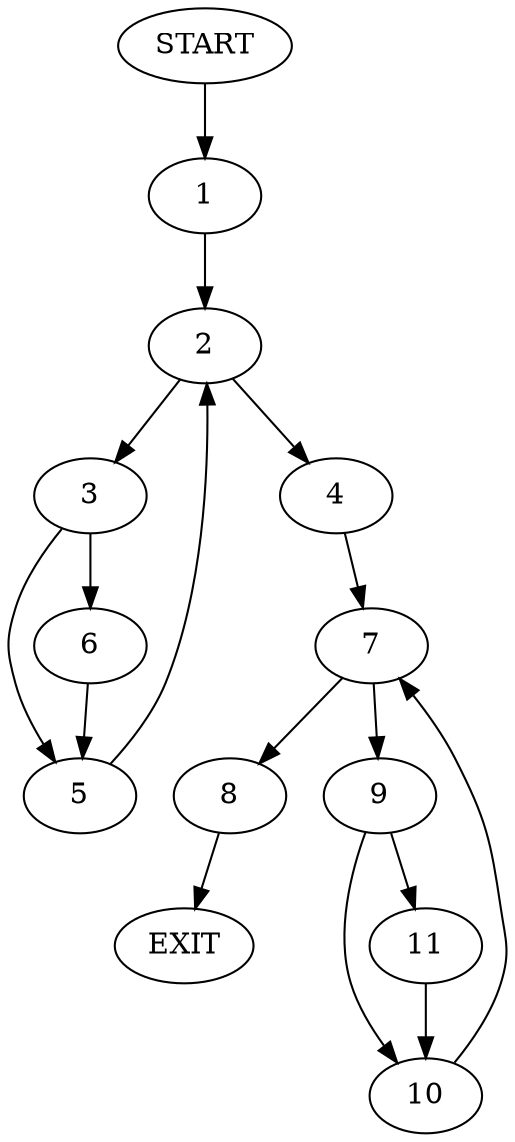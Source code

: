 digraph {
0 [label="START"]
12 [label="EXIT"]
0 -> 1
1 -> 2
2 -> 3
2 -> 4
3 -> 5
3 -> 6
4 -> 7
6 -> 5
5 -> 2
7 -> 8
7 -> 9
9 -> 10
9 -> 11
8 -> 12
10 -> 7
11 -> 10
}
